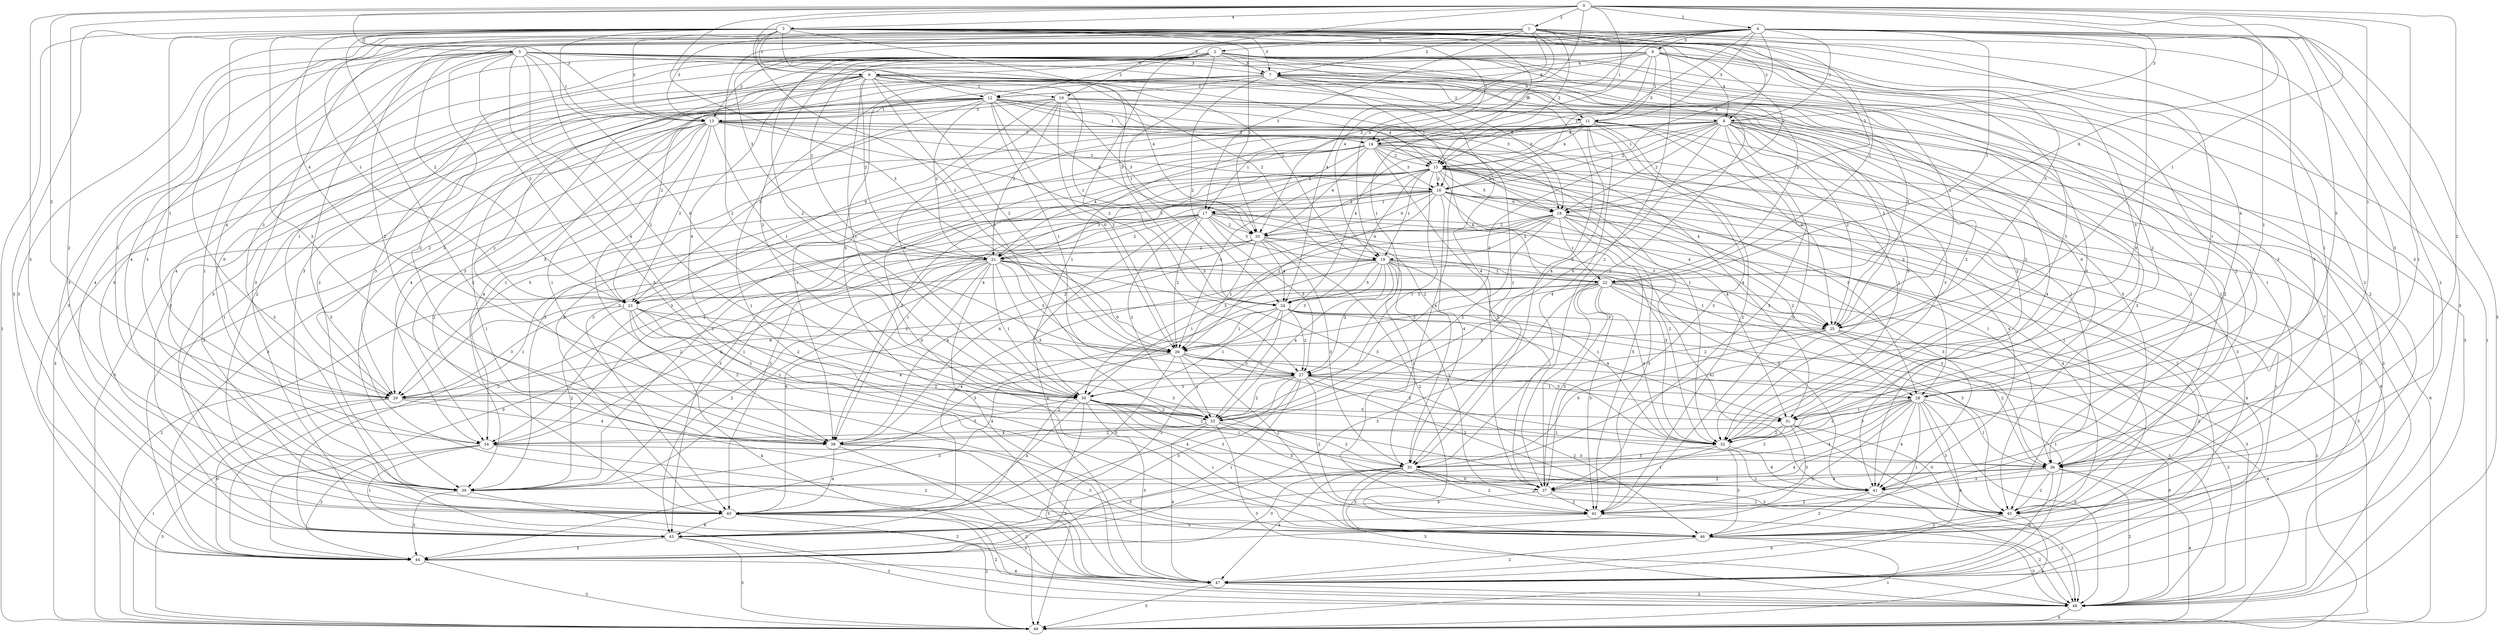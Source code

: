 strict digraph "" {
	0 -> 1	[label=2];
	0 -> 3	[label=4];
	0 -> 4	[label=2];
	0 -> 8	[label=3];
	0 -> 9	[label=1];
	0 -> 10	[label=3];
	0 -> 13	[label=3];
	0 -> 14	[label=1];
	0 -> 19	[label=5];
	0 -> 22	[label=6];
	0 -> 25	[label=1];
	0 -> 26	[label=3];
	0 -> 28	[label=1];
	0 -> 29	[label=2];
	0 -> 36	[label=2];
	0 -> 39	[label=2];
	0 -> 40	[label=3];
	0 -> 42	[label=1];
	1 -> 8	[label=2];
	1 -> 13	[label=3];
	1 -> 19	[label=4];
	1 -> 22	[label=1];
	1 -> 36	[label=3];
	1 -> 39	[label=4];
	1 -> 2	[label=3];
	1 -> 7	[label=2];
	1 -> 15	[label=2];
	1 -> 17	[label=3];
	1 -> 18	[label=2];
	1 -> 23	[label=1];
	1 -> 24	[label=4];
	1 -> 30	[label=2];
	1 -> 32	[label=1];
	1 -> 41	[label=3];
	1 -> 43	[label=3];
	1 -> 44	[label=3];
	3 -> 9	[label=1];
	3 -> 13	[label=3];
	3 -> 14	[label=1];
	3 -> 25	[label=3];
	3 -> 26	[label=1];
	3 -> 28	[label=4];
	3 -> 29	[label=1];
	3 -> 36	[label=1];
	3 -> 7	[label=3];
	3 -> 15	[label=5];
	3 -> 18	[label=2];
	3 -> 23	[label=4];
	3 -> 24	[label=5];
	3 -> 30	[label=6];
	3 -> 32	[label=3];
	3 -> 44	[label=3];
	3 -> 12	[label=7];
	3 -> 37	[label=2];
	3 -> 46	[label=2];
	3 -> 49	[label=1];
	3 -> 5	[label=2];
	3 -> 20	[label=1];
	3 -> 31	[label=3];
	3 -> 38	[label=3];
	3 -> 48	[label=3];
	4 -> 8	[label=1];
	4 -> 22	[label=1];
	4 -> 28	[label=3];
	4 -> 39	[label=3];
	4 -> 40	[label=1];
	4 -> 15	[label=3];
	4 -> 23	[label=2];
	4 -> 30	[label=2];
	4 -> 43	[label=3];
	4 -> 11	[label=3];
	4 -> 21	[label=3];
	4 -> 35	[label=0];
	4 -> 37	[label=5];
	4 -> 46	[label=2];
	4 -> 20	[label=2];
	4 -> 31	[label=1];
	4 -> 38	[label=2];
	4 -> 48	[label=5];
	4 -> 6	[label=3];
	4 -> 16	[label=3];
	4 -> 47	[label=3];
	8 -> 14	[label=4];
	8 -> 25	[label=2];
	8 -> 28	[label=6];
	8 -> 36	[label=1];
	8 -> 40	[label=3];
	8 -> 42	[label=0];
	8 -> 15	[label=1];
	8 -> 17	[label=1];
	8 -> 18	[label=2];
	8 -> 30	[label=1];
	8 -> 32	[label=3];
	8 -> 27	[label=3];
	8 -> 33	[label=0];
	8 -> 37	[label=3];
	8 -> 31	[label=2];
	8 -> 38	[label=1];
	8 -> 48	[label=2];
	8 -> 16	[label=2];
	8 -> 34	[label=1];
	8 -> 45	[label=7];
	9 -> 10	[label=2];
	9 -> 19	[label=2];
	9 -> 25	[label=3];
	9 -> 26	[label=2];
	9 -> 29	[label=1];
	9 -> 36	[label=2];
	9 -> 39	[label=2];
	9 -> 40	[label=3];
	9 -> 18	[label=3];
	9 -> 24	[label=1];
	9 -> 30	[label=1];
	9 -> 32	[label=2];
	9 -> 21	[label=2];
	9 -> 27	[label=5];
	9 -> 47	[label=1];
	9 -> 34	[label=0];
	9 -> 45	[label=2];
	10 -> 13	[label=3];
	10 -> 25	[label=3];
	10 -> 26	[label=2];
	10 -> 29	[label=3];
	10 -> 15	[label=4];
	10 -> 23	[label=0];
	10 -> 30	[label=5];
	10 -> 32	[label=5];
	10 -> 21	[label=2];
	10 -> 20	[label=3];
	10 -> 45	[label=3];
	13 -> 14	[label=3];
	13 -> 26	[label=1];
	13 -> 28	[label=3];
	13 -> 36	[label=2];
	13 -> 40	[label=2];
	13 -> 23	[label=2];
	13 -> 32	[label=1];
	13 -> 44	[label=3];
	13 -> 35	[label=2];
	13 -> 49	[label=0];
	13 -> 38	[label=1];
	13 -> 16	[label=2];
	13 -> 47	[label=2];
	13 -> 34	[label=4];
	14 -> 25	[label=4];
	14 -> 39	[label=5];
	14 -> 15	[label=2];
	14 -> 17	[label=4];
	14 -> 18	[label=0];
	14 -> 44	[label=3];
	14 -> 21	[label=4];
	14 -> 37	[label=3];
	14 -> 46	[label=0];
	14 -> 20	[label=4];
	14 -> 31	[label=4];
	14 -> 16	[label=3];
	14 -> 47	[label=3];
	19 -> 22	[label=1];
	19 -> 26	[label=3];
	19 -> 40	[label=4];
	19 -> 23	[label=4];
	19 -> 24	[label=5];
	19 -> 30	[label=1];
	19 -> 32	[label=1];
	19 -> 41	[label=4];
	19 -> 27	[label=2];
	19 -> 33	[label=4];
	19 -> 35	[label=1];
	19 -> 37	[label=1];
	19 -> 47	[label=2];
	22 -> 25	[label=1];
	22 -> 26	[label=2];
	22 -> 29	[label=6];
	22 -> 42	[label=3];
	22 -> 23	[label=2];
	22 -> 24	[label=3];
	22 -> 32	[label=4];
	22 -> 43	[label=2];
	22 -> 44	[label=3];
	22 -> 37	[label=3];
	22 -> 49	[label=1];
	22 -> 48	[label=3];
	22 -> 45	[label=3];
	25 -> 26	[label=3];
	25 -> 36	[label=2];
	25 -> 27	[label=2];
	25 -> 35	[label=0];
	25 -> 49	[label=4];
	25 -> 48	[label=2];
	26 -> 28	[label=1];
	26 -> 29	[label=4];
	26 -> 40	[label=0];
	26 -> 42	[label=2];
	26 -> 32	[label=2];
	26 -> 44	[label=3];
	26 -> 27	[label=3];
	26 -> 33	[label=1];
	26 -> 31	[label=3];
	28 -> 36	[label=1];
	28 -> 39	[label=4];
	28 -> 32	[label=3];
	28 -> 41	[label=4];
	28 -> 43	[label=4];
	28 -> 44	[label=2];
	28 -> 46	[label=1];
	28 -> 31	[label=1];
	28 -> 48	[label=0];
	28 -> 47	[label=4];
	28 -> 34	[label=2];
	28 -> 45	[label=3];
	29 -> 44	[label=0];
	29 -> 49	[label=1];
	29 -> 38	[label=4];
	29 -> 48	[label=2];
	36 -> 39	[label=2];
	36 -> 41	[label=3];
	36 -> 37	[label=4];
	36 -> 49	[label=4];
	36 -> 48	[label=2];
	36 -> 47	[label=0];
	36 -> 45	[label=2];
	39 -> 44	[label=2];
	39 -> 47	[label=2];
	40 -> 43	[label=6];
	40 -> 49	[label=2];
	40 -> 48	[label=2];
	40 -> 47	[label=5];
	42 -> 43	[label=0];
	42 -> 48	[label=2];
	2 -> 9	[label=3];
	2 -> 13	[label=2];
	2 -> 22	[label=2];
	2 -> 25	[label=2];
	2 -> 29	[label=4];
	2 -> 36	[label=3];
	2 -> 39	[label=3];
	2 -> 40	[label=3];
	2 -> 7	[label=3];
	2 -> 24	[label=1];
	2 -> 30	[label=2];
	2 -> 11	[label=0];
	2 -> 12	[label=2];
	2 -> 21	[label=1];
	2 -> 27	[label=2];
	2 -> 33	[label=4];
	2 -> 35	[label=3];
	2 -> 37	[label=2];
	2 -> 46	[label=2];
	2 -> 49	[label=1];
	7 -> 8	[label=5];
	7 -> 40	[label=2];
	7 -> 18	[label=3];
	7 -> 23	[label=2];
	7 -> 24	[label=2];
	7 -> 32	[label=2];
	7 -> 43	[label=2];
	7 -> 11	[label=2];
	7 -> 12	[label=2];
	7 -> 33	[label=5];
	7 -> 46	[label=1];
	7 -> 48	[label=3];
	7 -> 16	[label=1];
	7 -> 45	[label=2];
	15 -> 19	[label=1];
	15 -> 22	[label=4];
	15 -> 26	[label=4];
	15 -> 28	[label=3];
	15 -> 29	[label=5];
	15 -> 39	[label=2];
	15 -> 18	[label=5];
	15 -> 24	[label=4];
	15 -> 41	[label=4];
	15 -> 43	[label=1];
	15 -> 21	[label=3];
	15 -> 33	[label=1];
	15 -> 46	[label=3];
	15 -> 49	[label=6];
	15 -> 20	[label=2];
	15 -> 31	[label=4];
	15 -> 38	[label=2];
	15 -> 48	[label=6];
	15 -> 16	[label=2];
	15 -> 34	[label=3];
	15 -> 45	[label=1];
	17 -> 19	[label=3];
	17 -> 25	[label=3];
	17 -> 26	[label=2];
	17 -> 39	[label=1];
	17 -> 40	[label=3];
	17 -> 44	[label=2];
	17 -> 21	[label=2];
	17 -> 27	[label=3];
	17 -> 33	[label=2];
	17 -> 49	[label=3];
	17 -> 20	[label=2];
	17 -> 47	[label=6];
	17 -> 45	[label=4];
	18 -> 19	[label=2];
	18 -> 22	[label=1];
	18 -> 28	[label=2];
	18 -> 29	[label=3];
	18 -> 42	[label=3];
	18 -> 30	[label=3];
	18 -> 32	[label=2];
	18 -> 41	[label=3];
	18 -> 33	[label=3];
	18 -> 20	[label=2];
	18 -> 38	[label=4];
	18 -> 47	[label=4];
	23 -> 26	[label=2];
	23 -> 29	[label=3];
	23 -> 39	[label=2];
	23 -> 30	[label=2];
	23 -> 33	[label=2];
	23 -> 37	[label=3];
	23 -> 38	[label=2];
	23 -> 48	[label=4];
	24 -> 25	[label=3];
	24 -> 26	[label=1];
	24 -> 39	[label=5];
	24 -> 30	[label=1];
	24 -> 44	[label=3];
	24 -> 27	[label=2];
	24 -> 33	[label=1];
	24 -> 31	[label=4];
	24 -> 48	[label=3];
	24 -> 47	[label=1];
	30 -> 36	[label=1];
	30 -> 40	[label=4];
	30 -> 32	[label=2];
	30 -> 41	[label=3];
	30 -> 33	[label=2];
	30 -> 35	[label=1];
	30 -> 46	[label=1];
	30 -> 49	[label=3];
	30 -> 31	[label=5];
	30 -> 38	[label=5];
	30 -> 47	[label=3];
	32 -> 41	[label=6];
	32 -> 35	[label=5];
	32 -> 37	[label=1];
	32 -> 46	[label=3];
	32 -> 45	[label=1];
	41 -> 42	[label=2];
	41 -> 46	[label=2];
	41 -> 48	[label=2];
	43 -> 44	[label=5];
	43 -> 49	[label=3];
	43 -> 48	[label=3];
	44 -> 49	[label=3];
	44 -> 47	[label=6];
	11 -> 14	[label=0];
	11 -> 25	[label=0];
	11 -> 29	[label=5];
	11 -> 36	[label=5];
	11 -> 40	[label=5];
	11 -> 42	[label=2];
	11 -> 15	[label=4];
	11 -> 24	[label=4];
	11 -> 32	[label=2];
	11 -> 33	[label=4];
	11 -> 35	[label=4];
	11 -> 37	[label=3];
	12 -> 13	[label=1];
	12 -> 14	[label=1];
	12 -> 26	[label=0];
	12 -> 29	[label=2];
	12 -> 39	[label=4];
	12 -> 42	[label=4];
	12 -> 15	[label=2];
	12 -> 23	[label=3];
	12 -> 41	[label=4];
	12 -> 43	[label=1];
	12 -> 21	[label=2];
	12 -> 27	[label=1];
	12 -> 35	[label=1];
	12 -> 49	[label=3];
	12 -> 20	[label=3];
	12 -> 34	[label=3];
	21 -> 22	[label=3];
	21 -> 26	[label=3];
	21 -> 36	[label=3];
	21 -> 39	[label=1];
	21 -> 40	[label=6];
	21 -> 30	[label=1];
	21 -> 32	[label=3];
	21 -> 43	[label=2];
	21 -> 44	[label=0];
	21 -> 27	[label=0];
	21 -> 33	[label=5];
	21 -> 47	[label=4];
	21 -> 34	[label=2];
	27 -> 28	[label=1];
	27 -> 29	[label=2];
	27 -> 40	[label=4];
	27 -> 42	[label=2];
	27 -> 30	[label=5];
	27 -> 41	[label=2];
	27 -> 43	[label=3];
	27 -> 44	[label=1];
	27 -> 33	[label=2];
	27 -> 46	[label=2];
	27 -> 48	[label=0];
	33 -> 41	[label=3];
	33 -> 35	[label=2];
	33 -> 38	[label=2];
	33 -> 48	[label=3];
	33 -> 47	[label=4];
	33 -> 34	[label=4];
	35 -> 42	[label=2];
	35 -> 43	[label=3];
	35 -> 44	[label=3];
	35 -> 37	[label=0];
	35 -> 46	[label=3];
	35 -> 48	[label=3];
	35 -> 47	[label=4];
	35 -> 45	[label=2];
	37 -> 40	[label=5];
	37 -> 42	[label=2];
	37 -> 45	[label=1];
	46 -> 49	[label=1];
	46 -> 48	[label=3];
	46 -> 47	[label=2];
	5 -> 13	[label=1];
	5 -> 19	[label=1];
	5 -> 39	[label=4];
	5 -> 40	[label=4];
	5 -> 42	[label=5];
	5 -> 7	[label=3];
	5 -> 23	[label=2];
	5 -> 30	[label=2];
	5 -> 41	[label=0];
	5 -> 44	[label=3];
	5 -> 33	[label=4];
	5 -> 37	[label=4];
	5 -> 20	[label=4];
	5 -> 38	[label=2];
	5 -> 47	[label=3];
	5 -> 34	[label=1];
	5 -> 45	[label=1];
	20 -> 26	[label=2];
	20 -> 24	[label=4];
	20 -> 32	[label=3];
	20 -> 41	[label=0];
	20 -> 21	[label=2];
	20 -> 35	[label=3];
	20 -> 46	[label=2];
	20 -> 49	[label=2];
	20 -> 38	[label=4];
	31 -> 42	[label=3];
	31 -> 32	[label=2];
	31 -> 35	[label=2];
	31 -> 48	[label=3];
	31 -> 45	[label=0];
	38 -> 40	[label=4];
	38 -> 46	[label=3];
	38 -> 49	[label=2];
	38 -> 47	[label=2];
	48 -> 49	[label=6];
	6 -> 8	[label=4];
	6 -> 29	[label=3];
	6 -> 39	[label=3];
	6 -> 7	[label=4];
	6 -> 32	[label=2];
	6 -> 41	[label=1];
	6 -> 11	[label=2];
	6 -> 12	[label=6];
	6 -> 27	[label=1];
	6 -> 38	[label=2];
	6 -> 16	[label=1];
	6 -> 45	[label=2];
	16 -> 25	[label=4];
	16 -> 26	[label=2];
	16 -> 36	[label=1];
	16 -> 42	[label=5];
	16 -> 17	[label=1];
	16 -> 18	[label=0];
	16 -> 43	[label=3];
	16 -> 21	[label=3];
	16 -> 35	[label=4];
	16 -> 46	[label=2];
	16 -> 20	[label=0];
	16 -> 38	[label=1];
	16 -> 47	[label=1];
	16 -> 34	[label=4];
	47 -> 49	[label=3];
	47 -> 48	[label=3];
	34 -> 36	[label=3];
	34 -> 43	[label=1];
	34 -> 44	[label=2];
	34 -> 46	[label=2];
	34 -> 49	[label=3];
	45 -> 46	[label=3];
	45 -> 49	[label=4];
	45 -> 47	[label=0];
}
